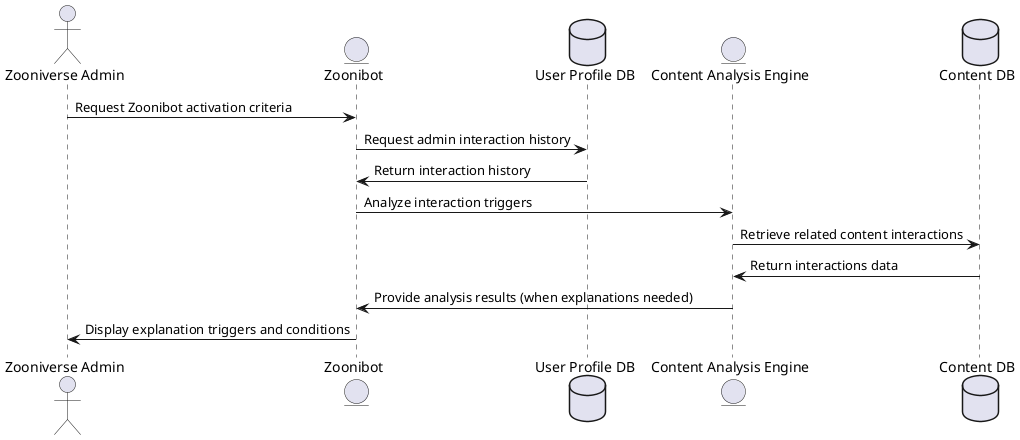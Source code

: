 @startuml
actor "Zooniverse Admin" as admin
entity "Zoonibot" as zoonibot
database "User Profile DB" as userProfileDB
entity "Content Analysis Engine" as contentEngine
database "Content DB" as contentDB

admin -> zoonibot: Request Zoonibot activation criteria
zoonibot -> userProfileDB: Request admin interaction history
userProfileDB -> zoonibot: Return interaction history
zoonibot -> contentEngine: Analyze interaction triggers
contentEngine -> contentDB: Retrieve related content interactions
contentDB -> contentEngine: Return interactions data
contentEngine -> zoonibot: Provide analysis results (when explanations needed)
zoonibot -> admin: Display explanation triggers and conditions

@enduml